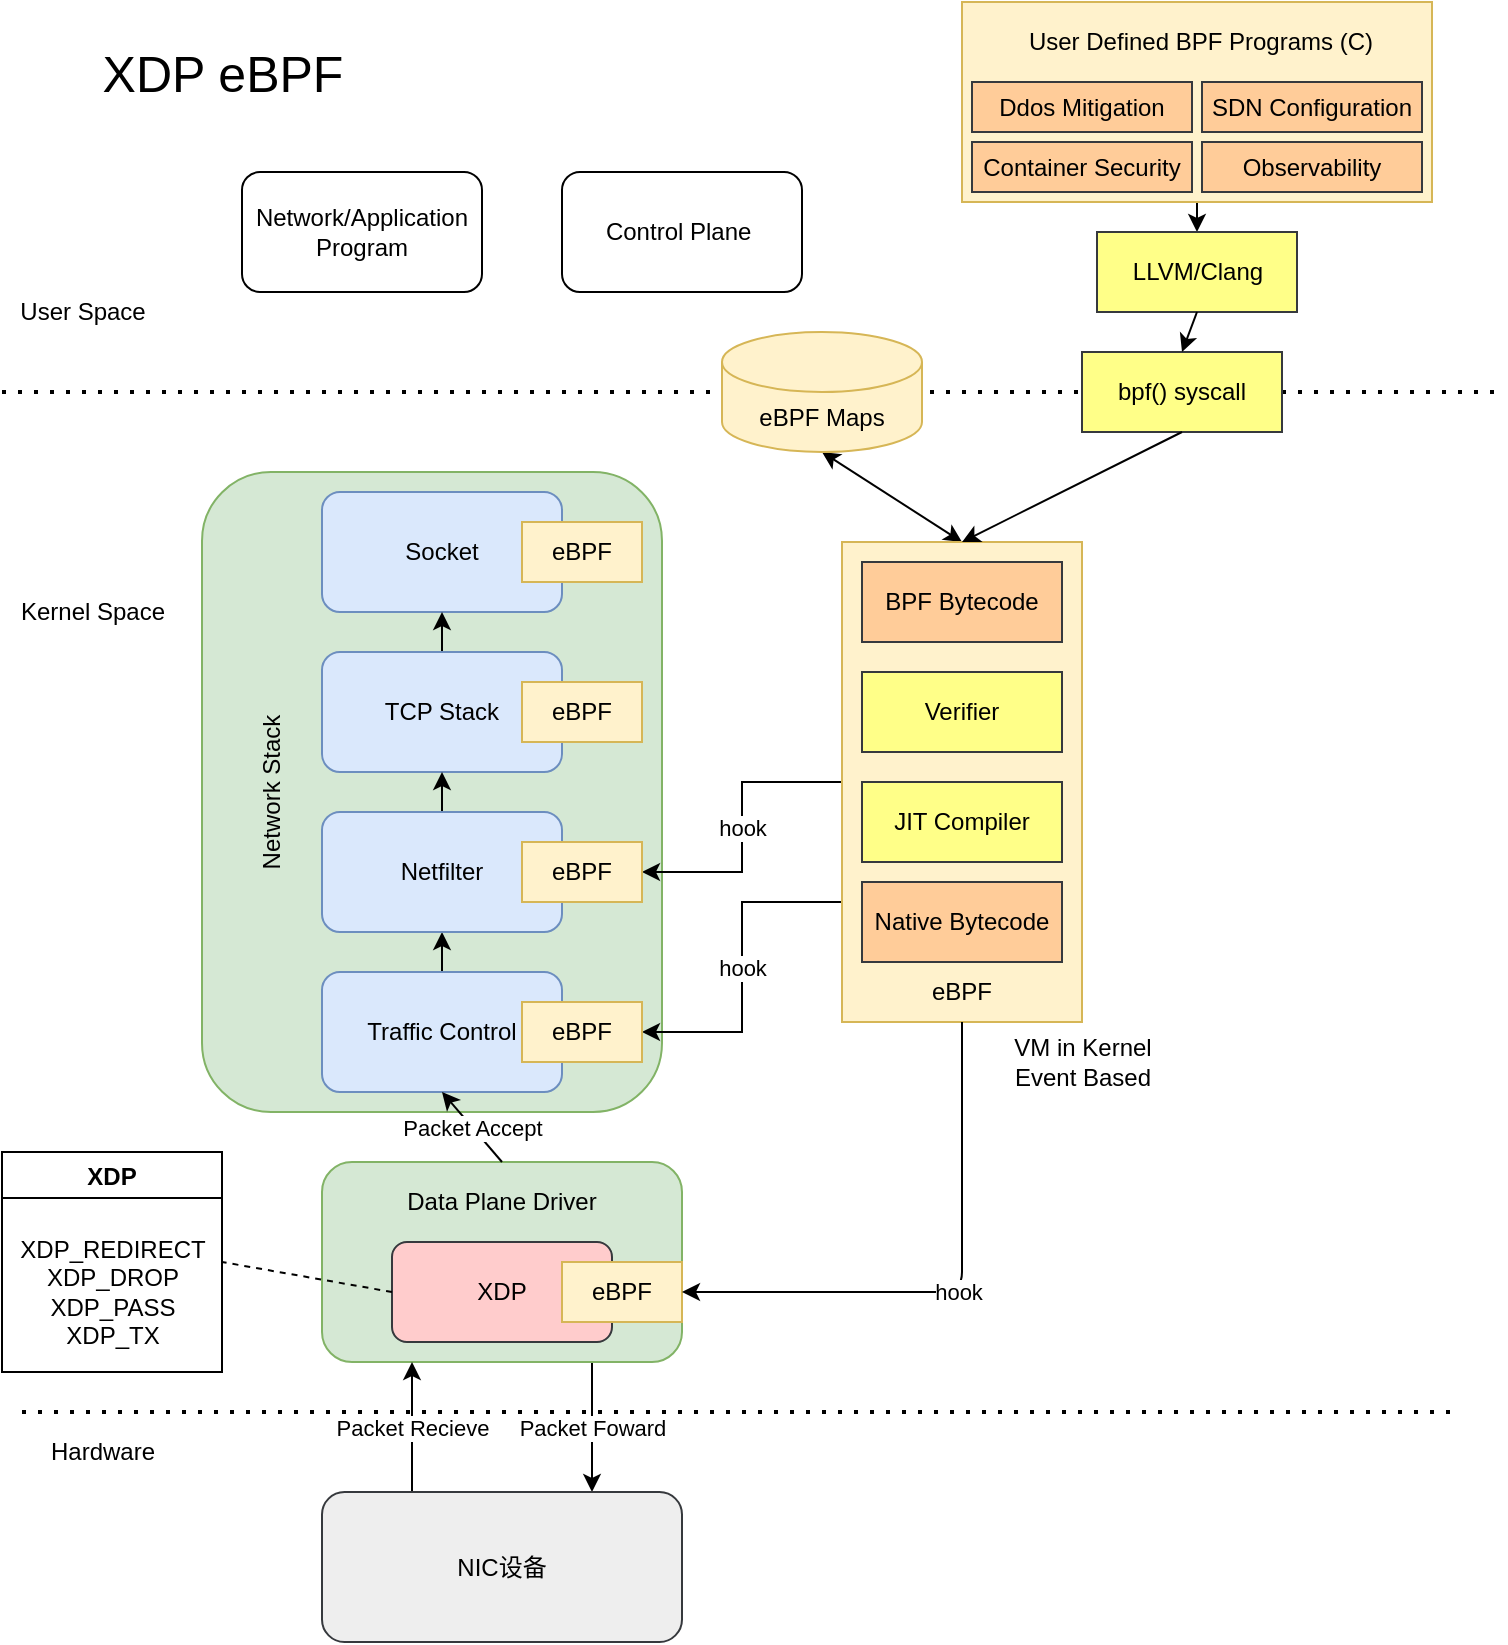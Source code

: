<mxfile version="14.9.0" type="github">
  <diagram id="i0pixAKEUi8QdBNbzPRG" name="Page-1">
    <mxGraphModel dx="1395" dy="2068" grid="1" gridSize="10" guides="1" tooltips="1" connect="1" arrows="1" fold="1" page="1" pageScale="1" pageWidth="827" pageHeight="1169" math="0" shadow="0">
      <root>
        <mxCell id="0" />
        <mxCell id="1" parent="0" />
        <mxCell id="qRFssZFph_RpDRNMA1QW-113" value="" style="endArrow=none;dashed=1;html=1;dashPattern=1 3;strokeWidth=2;" edge="1" parent="1">
          <mxGeometry width="50" height="50" relative="1" as="geometry">
            <mxPoint x="30" y="130" as="sourcePoint" />
            <mxPoint x="780" y="130" as="targetPoint" />
          </mxGeometry>
        </mxCell>
        <mxCell id="qRFssZFph_RpDRNMA1QW-107" value="" style="rounded=1;whiteSpace=wrap;html=1;fillColor=#d5e8d4;strokeColor=#82b366;" vertex="1" parent="1">
          <mxGeometry x="130" y="170" width="230" height="320" as="geometry" />
        </mxCell>
        <mxCell id="qRFssZFph_RpDRNMA1QW-40" value="" style="endArrow=none;dashed=1;html=1;dashPattern=1 3;strokeWidth=2;" edge="1" parent="1">
          <mxGeometry width="50" height="50" relative="1" as="geometry">
            <mxPoint x="40" y="640" as="sourcePoint" />
            <mxPoint x="760" y="640" as="targetPoint" />
          </mxGeometry>
        </mxCell>
        <mxCell id="qRFssZFph_RpDRNMA1QW-84" value="Packet Foward" style="edgeStyle=none;rounded=0;orthogonalLoop=1;jettySize=auto;html=1;exitX=0.75;exitY=1;exitDx=0;exitDy=0;startArrow=none;startFill=0;endArrow=classic;endFill=1;entryX=0.75;entryY=0;entryDx=0;entryDy=0;" edge="1" parent="1" source="qRFssZFph_RpDRNMA1QW-44" target="qRFssZFph_RpDRNMA1QW-5">
          <mxGeometry relative="1" as="geometry">
            <mxPoint x="325" y="709" as="targetPoint" />
            <Array as="points">
              <mxPoint x="325" y="670" />
            </Array>
          </mxGeometry>
        </mxCell>
        <mxCell id="qRFssZFph_RpDRNMA1QW-44" value="" style="rounded=1;whiteSpace=wrap;html=1;fillColor=#d5e8d4;strokeColor=#82b366;" vertex="1" parent="1">
          <mxGeometry x="190" y="515" width="180" height="100" as="geometry" />
        </mxCell>
        <mxCell id="qRFssZFph_RpDRNMA1QW-58" value="hook" style="edgeStyle=orthogonalEdgeStyle;rounded=0;orthogonalLoop=1;jettySize=auto;html=1;exitX=0;exitY=0.5;exitDx=0;exitDy=0;entryX=1;entryY=0.5;entryDx=0;entryDy=0;" edge="1" parent="1" source="qRFssZFph_RpDRNMA1QW-26" target="qRFssZFph_RpDRNMA1QW-34">
          <mxGeometry relative="1" as="geometry" />
        </mxCell>
        <mxCell id="qRFssZFph_RpDRNMA1QW-60" value="hook" style="edgeStyle=orthogonalEdgeStyle;rounded=0;orthogonalLoop=1;jettySize=auto;html=1;exitX=0;exitY=0.75;exitDx=0;exitDy=0;entryX=1;entryY=0.5;entryDx=0;entryDy=0;" edge="1" parent="1" source="qRFssZFph_RpDRNMA1QW-26" target="qRFssZFph_RpDRNMA1QW-31">
          <mxGeometry relative="1" as="geometry" />
        </mxCell>
        <mxCell id="qRFssZFph_RpDRNMA1QW-115" style="edgeStyle=none;rounded=0;orthogonalLoop=1;jettySize=auto;html=1;exitX=0.5;exitY=0;exitDx=0;exitDy=0;entryX=0.5;entryY=1;entryDx=0;entryDy=0;entryPerimeter=0;startArrow=classic;startFill=1;endArrow=classic;endFill=1;" edge="1" parent="1" source="qRFssZFph_RpDRNMA1QW-26" target="qRFssZFph_RpDRNMA1QW-38">
          <mxGeometry relative="1" as="geometry" />
        </mxCell>
        <mxCell id="qRFssZFph_RpDRNMA1QW-26" value="" style="rounded=0;whiteSpace=wrap;html=1;fillColor=#fff2cc;strokeColor=#d6b656;" vertex="1" parent="1">
          <mxGeometry x="450" y="205" width="120" height="240" as="geometry" />
        </mxCell>
        <mxCell id="qRFssZFph_RpDRNMA1QW-2" value="User Space" style="text;html=1;align=center;verticalAlign=middle;resizable=0;points=[];autosize=1;strokeColor=none;" vertex="1" parent="1">
          <mxGeometry x="30" y="80" width="80" height="20" as="geometry" />
        </mxCell>
        <mxCell id="qRFssZFph_RpDRNMA1QW-3" value="Kernel Space&lt;br&gt;" style="text;html=1;align=center;verticalAlign=middle;resizable=0;points=[];autosize=1;strokeColor=none;" vertex="1" parent="1">
          <mxGeometry x="30" y="230" width="90" height="20" as="geometry" />
        </mxCell>
        <mxCell id="qRFssZFph_RpDRNMA1QW-4" value="&lt;font style=&quot;font-size: 25px&quot;&gt;XDP eBPF&lt;/font&gt;" style="text;html=1;align=center;verticalAlign=middle;resizable=0;points=[];autosize=1;strokeColor=none;" vertex="1" parent="1">
          <mxGeometry x="70" y="-40" width="140" height="20" as="geometry" />
        </mxCell>
        <mxCell id="qRFssZFph_RpDRNMA1QW-83" value="Packet Recieve" style="edgeStyle=none;rounded=0;orthogonalLoop=1;jettySize=auto;html=1;exitX=0.25;exitY=0;exitDx=0;exitDy=0;entryX=0.25;entryY=1;entryDx=0;entryDy=0;startArrow=none;startFill=0;endArrow=classic;endFill=1;" edge="1" parent="1" source="qRFssZFph_RpDRNMA1QW-5" target="qRFssZFph_RpDRNMA1QW-44">
          <mxGeometry relative="1" as="geometry" />
        </mxCell>
        <mxCell id="qRFssZFph_RpDRNMA1QW-5" value="NIC设备" style="rounded=1;whiteSpace=wrap;html=1;fillColor=#eeeeee;strokeColor=#36393d;" vertex="1" parent="1">
          <mxGeometry x="190" y="680" width="180" height="75" as="geometry" />
        </mxCell>
        <mxCell id="qRFssZFph_RpDRNMA1QW-7" value="Hardware&lt;br&gt;" style="text;html=1;align=center;verticalAlign=middle;resizable=0;points=[];autosize=1;strokeColor=none;" vertex="1" parent="1">
          <mxGeometry x="45" y="650" width="70" height="20" as="geometry" />
        </mxCell>
        <mxCell id="qRFssZFph_RpDRNMA1QW-9" value="Socket&lt;br&gt;" style="rounded=1;whiteSpace=wrap;html=1;fillColor=#dae8fc;strokeColor=#6c8ebf;" vertex="1" parent="1">
          <mxGeometry x="190" y="180" width="120" height="60" as="geometry" />
        </mxCell>
        <mxCell id="qRFssZFph_RpDRNMA1QW-12" value="XDP" style="rounded=1;whiteSpace=wrap;html=1;fillColor=#ffcccc;strokeColor=#36393d;" vertex="1" parent="1">
          <mxGeometry x="225" y="555" width="110" height="50" as="geometry" />
        </mxCell>
        <mxCell id="qRFssZFph_RpDRNMA1QW-110" style="edgeStyle=none;rounded=0;orthogonalLoop=1;jettySize=auto;html=1;exitX=0.5;exitY=0;exitDx=0;exitDy=0;entryX=0.5;entryY=1;entryDx=0;entryDy=0;startArrow=none;startFill=0;endArrow=classic;endFill=1;" edge="1" parent="1" source="qRFssZFph_RpDRNMA1QW-13" target="qRFssZFph_RpDRNMA1QW-15">
          <mxGeometry relative="1" as="geometry" />
        </mxCell>
        <mxCell id="qRFssZFph_RpDRNMA1QW-13" value="Traffic Control" style="rounded=1;whiteSpace=wrap;html=1;fillColor=#dae8fc;strokeColor=#6c8ebf;" vertex="1" parent="1">
          <mxGeometry x="190" y="420" width="120" height="60" as="geometry" />
        </mxCell>
        <mxCell id="qRFssZFph_RpDRNMA1QW-112" style="edgeStyle=none;rounded=0;orthogonalLoop=1;jettySize=auto;html=1;exitX=0.5;exitY=0;exitDx=0;exitDy=0;entryX=0.5;entryY=1;entryDx=0;entryDy=0;startArrow=none;startFill=0;endArrow=classic;endFill=1;" edge="1" parent="1" source="qRFssZFph_RpDRNMA1QW-14" target="qRFssZFph_RpDRNMA1QW-9">
          <mxGeometry relative="1" as="geometry" />
        </mxCell>
        <mxCell id="qRFssZFph_RpDRNMA1QW-14" value="TCP Stack&lt;br&gt;" style="rounded=1;whiteSpace=wrap;html=1;fillColor=#dae8fc;strokeColor=#6c8ebf;" vertex="1" parent="1">
          <mxGeometry x="190" y="260" width="120" height="60" as="geometry" />
        </mxCell>
        <mxCell id="qRFssZFph_RpDRNMA1QW-111" style="edgeStyle=none;rounded=0;orthogonalLoop=1;jettySize=auto;html=1;exitX=0.5;exitY=0;exitDx=0;exitDy=0;entryX=0.5;entryY=1;entryDx=0;entryDy=0;startArrow=none;startFill=0;endArrow=classic;endFill=1;" edge="1" parent="1" source="qRFssZFph_RpDRNMA1QW-15" target="qRFssZFph_RpDRNMA1QW-14">
          <mxGeometry relative="1" as="geometry" />
        </mxCell>
        <mxCell id="qRFssZFph_RpDRNMA1QW-15" value="Netfilter" style="rounded=1;whiteSpace=wrap;html=1;fillColor=#dae8fc;strokeColor=#6c8ebf;" vertex="1" parent="1">
          <mxGeometry x="190" y="340" width="120" height="60" as="geometry" />
        </mxCell>
        <mxCell id="qRFssZFph_RpDRNMA1QW-94" style="edgeStyle=none;rounded=0;orthogonalLoop=1;jettySize=auto;html=1;exitX=0.5;exitY=1;exitDx=0;exitDy=0;entryX=0.5;entryY=0;entryDx=0;entryDy=0;startArrow=none;startFill=0;endArrow=classic;endFill=1;" edge="1" parent="1" source="qRFssZFph_RpDRNMA1QW-16" target="qRFssZFph_RpDRNMA1QW-21">
          <mxGeometry relative="1" as="geometry">
            <mxPoint x="720" y="45" as="targetPoint" />
          </mxGeometry>
        </mxCell>
        <mxCell id="qRFssZFph_RpDRNMA1QW-16" value="" style="rounded=0;whiteSpace=wrap;html=1;fillColor=#fff2cc;strokeColor=#d6b656;" vertex="1" parent="1">
          <mxGeometry x="510" y="-65" width="235" height="100" as="geometry" />
        </mxCell>
        <mxCell id="qRFssZFph_RpDRNMA1QW-18" value="Verifier" style="rounded=0;whiteSpace=wrap;html=1;fillColor=#ffff88;strokeColor=#36393d;" vertex="1" parent="1">
          <mxGeometry x="460" y="270" width="100" height="40" as="geometry" />
        </mxCell>
        <mxCell id="qRFssZFph_RpDRNMA1QW-19" value="JIT Compiler" style="rounded=0;whiteSpace=wrap;html=1;fillColor=#ffff88;strokeColor=#36393d;" vertex="1" parent="1">
          <mxGeometry x="460" y="325" width="100" height="40" as="geometry" />
        </mxCell>
        <mxCell id="qRFssZFph_RpDRNMA1QW-20" value="Network/Application Program" style="rounded=1;whiteSpace=wrap;html=1;" vertex="1" parent="1">
          <mxGeometry x="150" y="20" width="120" height="60" as="geometry" />
        </mxCell>
        <mxCell id="qRFssZFph_RpDRNMA1QW-21" value="LLVM/Clang" style="rounded=0;whiteSpace=wrap;html=1;fillColor=#ffff88;strokeColor=#36393d;" vertex="1" parent="1">
          <mxGeometry x="577.5" y="50" width="100" height="40" as="geometry" />
        </mxCell>
        <mxCell id="qRFssZFph_RpDRNMA1QW-27" value="eBPF" style="text;html=1;strokeColor=none;fillColor=none;align=center;verticalAlign=middle;whiteSpace=wrap;rounded=0;" vertex="1" parent="1">
          <mxGeometry x="490" y="420" width="40" height="20" as="geometry" />
        </mxCell>
        <mxCell id="qRFssZFph_RpDRNMA1QW-28" value="Data Plane Driver" style="text;html=1;strokeColor=none;fillColor=none;align=center;verticalAlign=middle;whiteSpace=wrap;rounded=0;" vertex="1" parent="1">
          <mxGeometry x="230" y="525" width="100" height="20" as="geometry" />
        </mxCell>
        <mxCell id="qRFssZFph_RpDRNMA1QW-31" value="eBPF" style="rounded=0;whiteSpace=wrap;html=1;fillColor=#fff2cc;strokeColor=#d6b656;" vertex="1" parent="1">
          <mxGeometry x="290" y="435" width="60" height="30" as="geometry" />
        </mxCell>
        <mxCell id="qRFssZFph_RpDRNMA1QW-34" value="eBPF" style="rounded=0;whiteSpace=wrap;html=1;fillColor=#fff2cc;strokeColor=#d6b656;" vertex="1" parent="1">
          <mxGeometry x="290" y="355" width="60" height="30" as="geometry" />
        </mxCell>
        <mxCell id="qRFssZFph_RpDRNMA1QW-38" value="eBPF Maps" style="shape=cylinder3;whiteSpace=wrap;html=1;boundedLbl=1;backgroundOutline=1;size=15;fillColor=#fff2cc;strokeColor=#d6b656;" vertex="1" parent="1">
          <mxGeometry x="390" y="100" width="100" height="60" as="geometry" />
        </mxCell>
        <mxCell id="qRFssZFph_RpDRNMA1QW-53" value="bpf() syscall" style="rounded=0;whiteSpace=wrap;html=1;fillColor=#ffff88;strokeColor=#36393d;" vertex="1" parent="1">
          <mxGeometry x="570" y="110" width="100" height="40" as="geometry" />
        </mxCell>
        <mxCell id="qRFssZFph_RpDRNMA1QW-57" value="BPF Bytecode" style="rounded=0;whiteSpace=wrap;html=1;fillColor=#ffcc99;strokeColor=#36393d;" vertex="1" parent="1">
          <mxGeometry x="460" y="215" width="100" height="40" as="geometry" />
        </mxCell>
        <mxCell id="qRFssZFph_RpDRNMA1QW-61" value="eBPF" style="rounded=0;whiteSpace=wrap;html=1;fillColor=#fff2cc;strokeColor=#d6b656;" vertex="1" parent="1">
          <mxGeometry x="310" y="565" width="60" height="30" as="geometry" />
        </mxCell>
        <mxCell id="qRFssZFph_RpDRNMA1QW-62" value="hook" style="endArrow=classic;html=1;exitX=0.5;exitY=1;exitDx=0;exitDy=0;entryX=1;entryY=0.5;entryDx=0;entryDy=0;" edge="1" parent="1" source="qRFssZFph_RpDRNMA1QW-26" target="qRFssZFph_RpDRNMA1QW-61">
          <mxGeometry width="50" height="50" relative="1" as="geometry">
            <mxPoint x="470" y="440" as="sourcePoint" />
            <mxPoint x="520" y="390" as="targetPoint" />
            <Array as="points">
              <mxPoint x="510" y="580" />
            </Array>
          </mxGeometry>
        </mxCell>
        <mxCell id="qRFssZFph_RpDRNMA1QW-64" value="eBPF" style="rounded=0;whiteSpace=wrap;html=1;fillColor=#fff2cc;strokeColor=#d6b656;" vertex="1" parent="1">
          <mxGeometry x="290" y="275" width="60" height="30" as="geometry" />
        </mxCell>
        <mxCell id="qRFssZFph_RpDRNMA1QW-65" value="eBPF" style="rounded=0;whiteSpace=wrap;html=1;fillColor=#fff2cc;strokeColor=#d6b656;" vertex="1" parent="1">
          <mxGeometry x="290" y="195" width="60" height="30" as="geometry" />
        </mxCell>
        <mxCell id="qRFssZFph_RpDRNMA1QW-66" value="XDP" style="swimlane;" vertex="1" parent="1">
          <mxGeometry x="30" y="510" width="110" height="110" as="geometry" />
        </mxCell>
        <mxCell id="qRFssZFph_RpDRNMA1QW-67" value="XDP_REDIRECT&lt;br&gt;XDP_DROP&lt;br&gt;XDP_PASS&lt;br&gt;XDP_TX" style="text;html=1;align=center;verticalAlign=middle;resizable=0;points=[];autosize=1;strokeColor=none;" vertex="1" parent="qRFssZFph_RpDRNMA1QW-66">
          <mxGeometry y="40" width="110" height="60" as="geometry" />
        </mxCell>
        <mxCell id="qRFssZFph_RpDRNMA1QW-70" value="" style="endArrow=none;startArrow=none;html=1;exitX=0;exitY=0.5;exitDx=0;exitDy=0;entryX=1;entryY=0.5;entryDx=0;entryDy=0;startFill=0;endFill=0;dashed=1;" edge="1" parent="1" source="qRFssZFph_RpDRNMA1QW-12" target="qRFssZFph_RpDRNMA1QW-66">
          <mxGeometry width="50" height="50" relative="1" as="geometry">
            <mxPoint x="320" y="620" as="sourcePoint" />
            <mxPoint x="370" y="570" as="targetPoint" />
          </mxGeometry>
        </mxCell>
        <mxCell id="qRFssZFph_RpDRNMA1QW-79" value="" style="endArrow=classic;html=1;entryX=0.5;entryY=0;entryDx=0;entryDy=0;exitX=0.5;exitY=1;exitDx=0;exitDy=0;" edge="1" parent="1" source="qRFssZFph_RpDRNMA1QW-21" target="qRFssZFph_RpDRNMA1QW-53">
          <mxGeometry width="50" height="50" relative="1" as="geometry">
            <mxPoint x="540" y="180" as="sourcePoint" />
            <mxPoint x="420" y="350" as="targetPoint" />
          </mxGeometry>
        </mxCell>
        <mxCell id="qRFssZFph_RpDRNMA1QW-80" value="Native Bytecode" style="rounded=0;whiteSpace=wrap;html=1;fillColor=#ffcc99;strokeColor=#36393d;" vertex="1" parent="1">
          <mxGeometry x="460" y="375" width="100" height="40" as="geometry" />
        </mxCell>
        <mxCell id="qRFssZFph_RpDRNMA1QW-81" value="Packet Accept" style="endArrow=classic;html=1;exitX=0.5;exitY=0;exitDx=0;exitDy=0;entryX=0.5;entryY=1;entryDx=0;entryDy=0;" edge="1" parent="1" source="qRFssZFph_RpDRNMA1QW-44" target="qRFssZFph_RpDRNMA1QW-13">
          <mxGeometry width="50" height="50" relative="1" as="geometry">
            <mxPoint x="320" y="460" as="sourcePoint" />
            <mxPoint x="370" y="410" as="targetPoint" />
          </mxGeometry>
        </mxCell>
        <mxCell id="qRFssZFph_RpDRNMA1QW-86" value="" style="endArrow=classic;html=1;exitX=0.5;exitY=1;exitDx=0;exitDy=0;entryX=0.5;entryY=0;entryDx=0;entryDy=0;entryPerimeter=0;" edge="1" parent="1" source="qRFssZFph_RpDRNMA1QW-53" target="qRFssZFph_RpDRNMA1QW-26">
          <mxGeometry width="50" height="50" relative="1" as="geometry">
            <mxPoint x="320" y="420" as="sourcePoint" />
            <mxPoint x="370" y="370" as="targetPoint" />
          </mxGeometry>
        </mxCell>
        <mxCell id="qRFssZFph_RpDRNMA1QW-96" value="User Defined BPF Programs (C)" style="text;html=1;strokeColor=none;fillColor=none;align=center;verticalAlign=middle;whiteSpace=wrap;rounded=0;" vertex="1" parent="1">
          <mxGeometry x="520" y="-55" width="219" height="20" as="geometry" />
        </mxCell>
        <mxCell id="qRFssZFph_RpDRNMA1QW-97" value="Ddos Mitigation" style="rounded=0;whiteSpace=wrap;html=1;fillColor=#ffcc99;strokeColor=#36393d;" vertex="1" parent="1">
          <mxGeometry x="515" y="-25" width="110" height="25" as="geometry" />
        </mxCell>
        <mxCell id="qRFssZFph_RpDRNMA1QW-98" value="Container Security" style="rounded=0;whiteSpace=wrap;html=1;fillColor=#ffcc99;strokeColor=#36393d;" vertex="1" parent="1">
          <mxGeometry x="515" y="5" width="110" height="25" as="geometry" />
        </mxCell>
        <mxCell id="qRFssZFph_RpDRNMA1QW-99" value="SDN Configuration" style="rounded=0;whiteSpace=wrap;html=1;fillColor=#ffcc99;strokeColor=#36393d;" vertex="1" parent="1">
          <mxGeometry x="630" y="-25" width="110" height="25" as="geometry" />
        </mxCell>
        <mxCell id="qRFssZFph_RpDRNMA1QW-102" value="Observability&lt;br&gt;" style="rounded=0;whiteSpace=wrap;html=1;fillColor=#ffcc99;strokeColor=#36393d;" vertex="1" parent="1">
          <mxGeometry x="630" y="5" width="110" height="25" as="geometry" />
        </mxCell>
        <mxCell id="qRFssZFph_RpDRNMA1QW-103" value="VM in Kernel&lt;br&gt;Event Based" style="text;html=1;align=center;verticalAlign=middle;resizable=0;points=[];autosize=1;strokeColor=none;" vertex="1" parent="1">
          <mxGeometry x="530" y="450" width="80" height="30" as="geometry" />
        </mxCell>
        <mxCell id="qRFssZFph_RpDRNMA1QW-108" value="Network Stack&lt;br&gt;" style="text;html=1;strokeColor=none;fillColor=none;align=center;verticalAlign=middle;whiteSpace=wrap;rounded=0;rotation=270;" vertex="1" parent="1">
          <mxGeometry x="115" y="320" width="100" height="20" as="geometry" />
        </mxCell>
        <mxCell id="qRFssZFph_RpDRNMA1QW-120" value="Control Plane&amp;nbsp;" style="rounded=1;whiteSpace=wrap;html=1;" vertex="1" parent="1">
          <mxGeometry x="310" y="20" width="120" height="60" as="geometry" />
        </mxCell>
      </root>
    </mxGraphModel>
  </diagram>
</mxfile>
